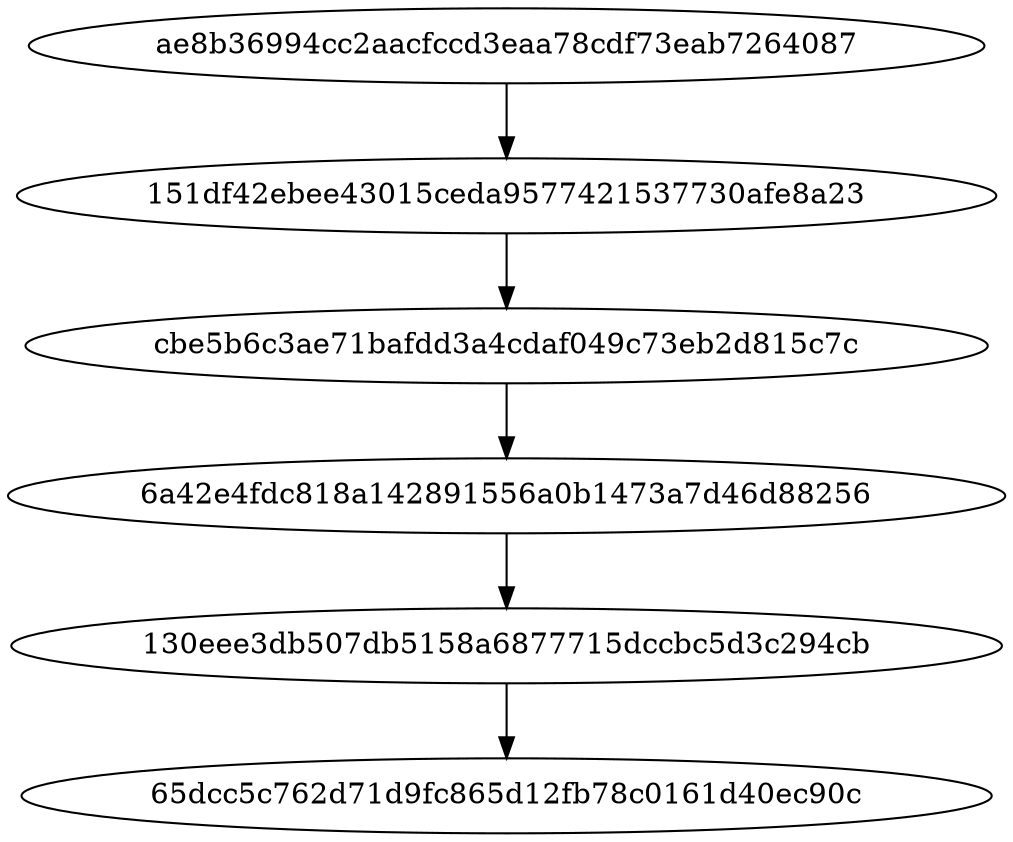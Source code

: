 digraph G {
    "ae8b36994cc2aacfccd3eaa78cdf73eab7264087" -> "151df42ebee43015ceda9577421537730afe8a23";
    "151df42ebee43015ceda9577421537730afe8a23" -> "cbe5b6c3ae71bafdd3a4cdaf049c73eb2d815c7c";
    "cbe5b6c3ae71bafdd3a4cdaf049c73eb2d815c7c" -> "6a42e4fdc818a142891556a0b1473a7d46d88256";
    "6a42e4fdc818a142891556a0b1473a7d46d88256" -> "130eee3db507db5158a6877715dccbc5d3c294cb";
    "130eee3db507db5158a6877715dccbc5d3c294cb" -> "65dcc5c762d71d9fc865d12fb78c0161d40ec90c";
}
